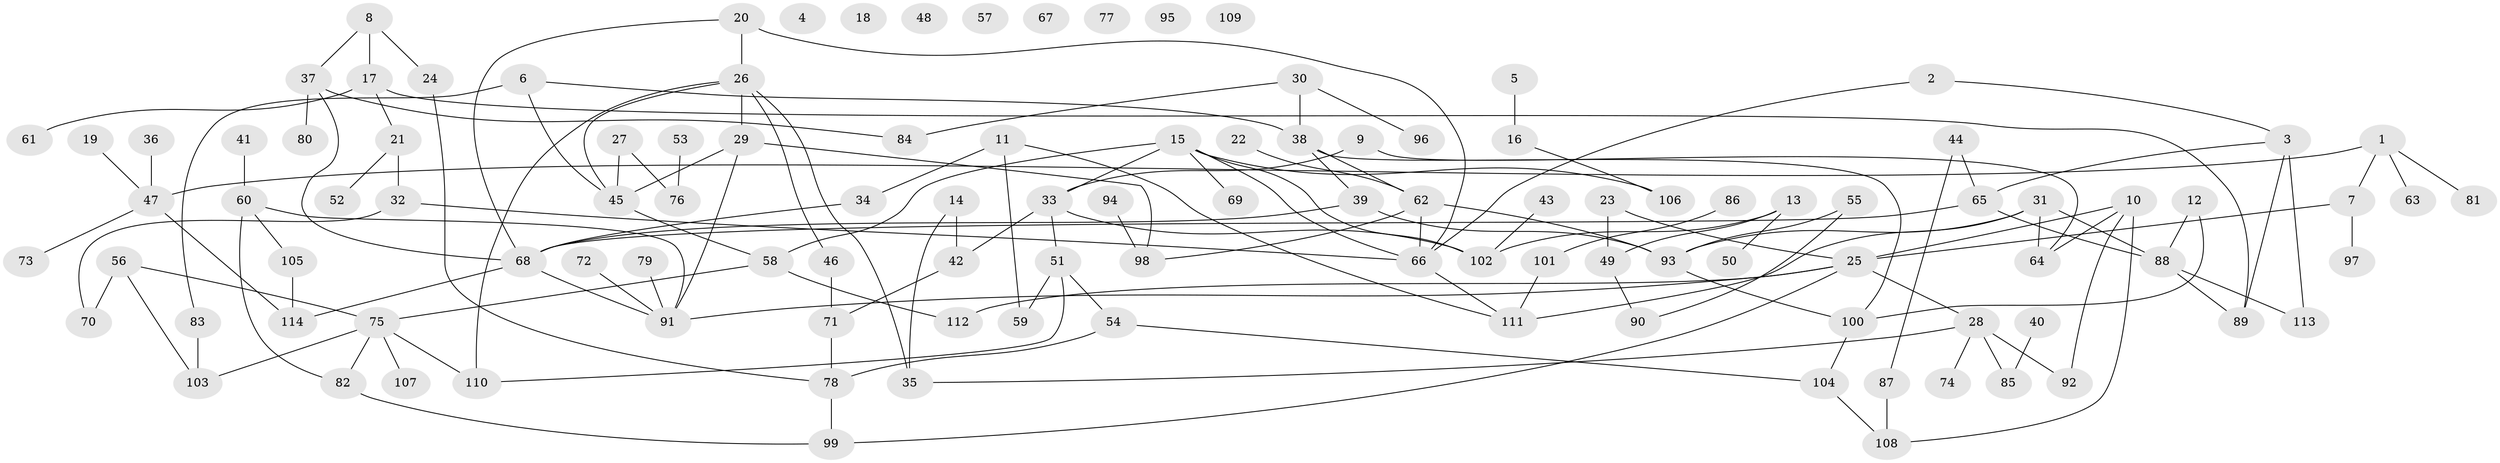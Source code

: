 // Generated by graph-tools (version 1.1) at 2025/33/03/09/25 02:33:31]
// undirected, 114 vertices, 149 edges
graph export_dot {
graph [start="1"]
  node [color=gray90,style=filled];
  1;
  2;
  3;
  4;
  5;
  6;
  7;
  8;
  9;
  10;
  11;
  12;
  13;
  14;
  15;
  16;
  17;
  18;
  19;
  20;
  21;
  22;
  23;
  24;
  25;
  26;
  27;
  28;
  29;
  30;
  31;
  32;
  33;
  34;
  35;
  36;
  37;
  38;
  39;
  40;
  41;
  42;
  43;
  44;
  45;
  46;
  47;
  48;
  49;
  50;
  51;
  52;
  53;
  54;
  55;
  56;
  57;
  58;
  59;
  60;
  61;
  62;
  63;
  64;
  65;
  66;
  67;
  68;
  69;
  70;
  71;
  72;
  73;
  74;
  75;
  76;
  77;
  78;
  79;
  80;
  81;
  82;
  83;
  84;
  85;
  86;
  87;
  88;
  89;
  90;
  91;
  92;
  93;
  94;
  95;
  96;
  97;
  98;
  99;
  100;
  101;
  102;
  103;
  104;
  105;
  106;
  107;
  108;
  109;
  110;
  111;
  112;
  113;
  114;
  1 -- 7;
  1 -- 47;
  1 -- 63;
  1 -- 81;
  2 -- 3;
  2 -- 66;
  3 -- 65;
  3 -- 89;
  3 -- 113;
  5 -- 16;
  6 -- 38;
  6 -- 45;
  6 -- 83;
  7 -- 25;
  7 -- 97;
  8 -- 17;
  8 -- 24;
  8 -- 37;
  9 -- 33;
  9 -- 64;
  10 -- 25;
  10 -- 64;
  10 -- 92;
  10 -- 108;
  11 -- 34;
  11 -- 59;
  11 -- 111;
  12 -- 88;
  12 -- 100;
  13 -- 49;
  13 -- 50;
  13 -- 102;
  14 -- 35;
  14 -- 42;
  15 -- 33;
  15 -- 58;
  15 -- 66;
  15 -- 69;
  15 -- 102;
  15 -- 106;
  16 -- 106;
  17 -- 21;
  17 -- 61;
  17 -- 89;
  19 -- 47;
  20 -- 26;
  20 -- 66;
  20 -- 68;
  21 -- 32;
  21 -- 52;
  22 -- 62;
  23 -- 25;
  23 -- 49;
  24 -- 78;
  25 -- 28;
  25 -- 91;
  25 -- 99;
  25 -- 112;
  26 -- 29;
  26 -- 35;
  26 -- 45;
  26 -- 46;
  26 -- 110;
  27 -- 45;
  27 -- 76;
  28 -- 35;
  28 -- 74;
  28 -- 85;
  28 -- 92;
  29 -- 45;
  29 -- 91;
  29 -- 98;
  30 -- 38;
  30 -- 84;
  30 -- 96;
  31 -- 64;
  31 -- 88;
  31 -- 93;
  31 -- 111;
  32 -- 66;
  32 -- 70;
  33 -- 42;
  33 -- 51;
  33 -- 102;
  34 -- 68;
  36 -- 47;
  37 -- 68;
  37 -- 80;
  37 -- 84;
  38 -- 39;
  38 -- 62;
  38 -- 100;
  39 -- 68;
  39 -- 93;
  40 -- 85;
  41 -- 60;
  42 -- 71;
  43 -- 102;
  44 -- 65;
  44 -- 87;
  45 -- 58;
  46 -- 71;
  47 -- 73;
  47 -- 114;
  49 -- 90;
  51 -- 54;
  51 -- 59;
  51 -- 110;
  53 -- 76;
  54 -- 78;
  54 -- 104;
  55 -- 90;
  55 -- 93;
  56 -- 70;
  56 -- 75;
  56 -- 103;
  58 -- 75;
  58 -- 112;
  60 -- 82;
  60 -- 91;
  60 -- 105;
  62 -- 66;
  62 -- 93;
  62 -- 98;
  65 -- 68;
  65 -- 88;
  66 -- 111;
  68 -- 91;
  68 -- 114;
  71 -- 78;
  72 -- 91;
  75 -- 82;
  75 -- 103;
  75 -- 107;
  75 -- 110;
  78 -- 99;
  79 -- 91;
  82 -- 99;
  83 -- 103;
  86 -- 101;
  87 -- 108;
  88 -- 89;
  88 -- 113;
  93 -- 100;
  94 -- 98;
  100 -- 104;
  101 -- 111;
  104 -- 108;
  105 -- 114;
}
